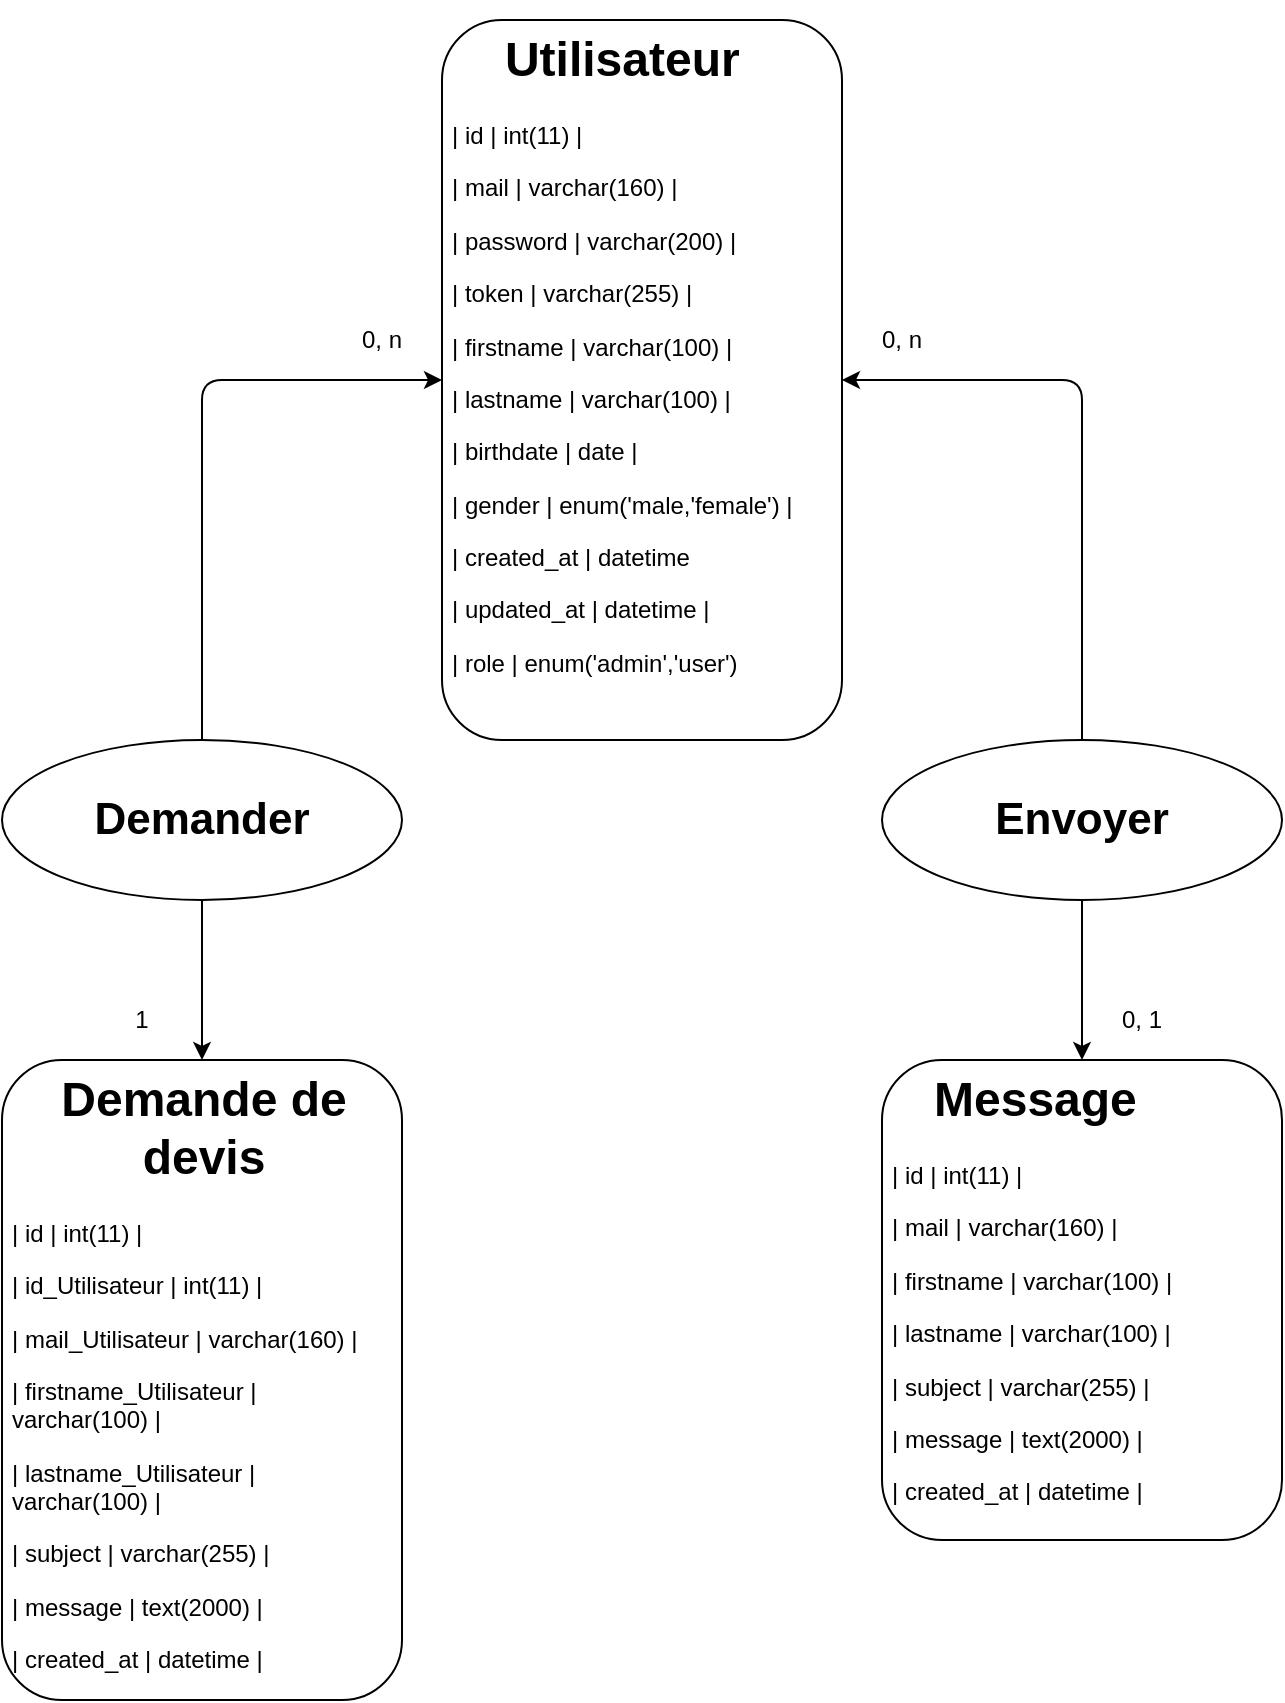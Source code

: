 <mxfile version="13.9.9" type="device"><diagram id="t9H7aw_hPc3UDhytQ2zN" name="Page-1"><mxGraphModel dx="1086" dy="806" grid="1" gridSize="10" guides="1" tooltips="1" connect="1" arrows="1" fold="1" page="1" pageScale="1" pageWidth="827" pageHeight="1169" math="0" shadow="0"><root><mxCell id="0"/><mxCell id="1" parent="0"/><mxCell id="uNmni-ImfrlnsWKDxFXQ-1" value="" style="rounded=1;whiteSpace=wrap;html=1;" vertex="1" parent="1"><mxGeometry x="300" y="120" width="200" height="360" as="geometry"/></mxCell><mxCell id="uNmni-ImfrlnsWKDxFXQ-4" value="" style="rounded=1;whiteSpace=wrap;html=1;" vertex="1" parent="1"><mxGeometry x="520" y="640" width="200" height="240" as="geometry"/></mxCell><mxCell id="uNmni-ImfrlnsWKDxFXQ-5" value="" style="rounded=1;whiteSpace=wrap;html=1;" vertex="1" parent="1"><mxGeometry x="80" y="640" width="200" height="320" as="geometry"/></mxCell><mxCell id="uNmni-ImfrlnsWKDxFXQ-6" value="&lt;h1 style=&quot;text-align: center&quot;&gt;Demande de devis&lt;/h1&gt;&lt;p&gt;|&amp;nbsp;id | int(11) |&amp;nbsp;&lt;br&gt;&lt;/p&gt;&lt;p&gt;|&amp;nbsp;id_Utilisateur | int(11) |&amp;nbsp;&lt;br&gt;&lt;/p&gt;&lt;p&gt;| mail_Utilisateur | varchar(160) |&amp;nbsp;&lt;/p&gt;&lt;p&gt;| firstname_Utilisateur | varchar(100) |&amp;nbsp;&lt;/p&gt;&lt;p&gt;| lastname_Utilisateur | varchar(100) |&amp;nbsp;&lt;/p&gt;&lt;p&gt;| subject | varchar(255) |&amp;nbsp;&lt;/p&gt;&lt;p&gt;| message | text(2000) |&amp;nbsp;&lt;/p&gt;&lt;p&gt;| created_at | datetime |&lt;/p&gt;" style="text;html=1;strokeColor=none;fillColor=none;spacing=5;spacingTop=-20;whiteSpace=wrap;overflow=hidden;rounded=0;" vertex="1" parent="1"><mxGeometry x="80" y="640" width="200" height="320" as="geometry"/></mxCell><mxCell id="uNmni-ImfrlnsWKDxFXQ-7" value="&lt;h1 style=&quot;text-align: center&quot;&gt;Message&lt;/h1&gt;|&amp;nbsp;&lt;span&gt;id         &#9;| int(11)      &#9;|&amp;nbsp;&lt;/span&gt;&lt;br&gt;&lt;p&gt;| mail      &#9;| varchar(160)  |&amp;nbsp;&lt;/p&gt;&lt;p&gt;| firstname  &#9;| varchar(100) &#9;|&amp;nbsp;&lt;/p&gt;&lt;p&gt;| lastname   &#9;| varchar(100) &#9;|&amp;nbsp;&lt;/p&gt;&lt;p&gt;| subject    &#9;| varchar(255) &#9;|&amp;nbsp;&lt;/p&gt;&lt;p&gt;| message    &#9;| text(2000) |&amp;nbsp;&lt;/p&gt;&lt;p&gt;| created_at &#9;| datetime     &#9;|&lt;/p&gt;" style="text;html=1;strokeColor=none;fillColor=none;spacing=5;spacingTop=-20;whiteSpace=wrap;overflow=hidden;rounded=0;" vertex="1" parent="1"><mxGeometry x="520" y="640" width="200" height="240" as="geometry"/></mxCell><mxCell id="uNmni-ImfrlnsWKDxFXQ-8" value="&lt;h1 style=&quot;text-align: center&quot;&gt;Utilisateur&lt;/h1&gt;|&amp;nbsp;&lt;span&gt;id         &#9;| int(11)              &#9;|&amp;nbsp;&lt;/span&gt;&lt;br&gt;&lt;p&gt;| mail       &#9;| varchar(160)         &#9;|&amp;nbsp;&lt;/p&gt;&lt;p&gt;| password   &#9;| varchar(200)         &#9;|&amp;nbsp;&lt;/p&gt;&lt;p&gt;| token      &#9;| varchar(255)         &#9;|&amp;nbsp;&lt;/p&gt;&lt;p&gt;| firstname  &#9;| varchar(100)         &#9;|&amp;nbsp;&lt;/p&gt;&lt;p&gt;| lastname   &#9;| varchar(100)         &#9;|&lt;/p&gt;&lt;p&gt;| birthdate  &#9;| date                 &#9;|&amp;nbsp;&lt;/p&gt;&lt;p&gt;| gender     &#9;| enum('male,'female') &#9;|&lt;/p&gt;&lt;p&gt;| created_at &#9;| datetime&amp;nbsp;&lt;/p&gt;&lt;p&gt;| updated_at &#9;| datetime             &#9;|&lt;/p&gt;&lt;p&gt;| role       &#9;| enum('admin','user')&lt;br&gt;&lt;/p&gt;" style="text;html=1;strokeColor=none;fillColor=none;spacing=5;spacingTop=-20;whiteSpace=wrap;overflow=hidden;rounded=0;" vertex="1" parent="1"><mxGeometry x="300" y="120" width="200" height="360" as="geometry"/></mxCell><mxCell id="uNmni-ImfrlnsWKDxFXQ-9" value="" style="endArrow=classic;startArrow=classic;html=1;entryX=1;entryY=0.5;entryDx=0;entryDy=0;exitX=0.5;exitY=0;exitDx=0;exitDy=0;" edge="1" parent="1" source="uNmni-ImfrlnsWKDxFXQ-7" target="uNmni-ImfrlnsWKDxFXQ-8"><mxGeometry width="50" height="50" relative="1" as="geometry"><mxPoint x="390" y="440" as="sourcePoint"/><mxPoint x="440" y="390" as="targetPoint"/><Array as="points"><mxPoint x="620" y="300"/></Array></mxGeometry></mxCell><mxCell id="uNmni-ImfrlnsWKDxFXQ-10" value="" style="endArrow=classic;startArrow=classic;html=1;exitX=0.5;exitY=0;exitDx=0;exitDy=0;entryX=0;entryY=0.5;entryDx=0;entryDy=0;" edge="1" parent="1" source="uNmni-ImfrlnsWKDxFXQ-6" target="uNmni-ImfrlnsWKDxFXQ-8"><mxGeometry width="50" height="50" relative="1" as="geometry"><mxPoint x="390" y="440" as="sourcePoint"/><mxPoint x="170" y="180" as="targetPoint"/><Array as="points"><mxPoint x="180" y="300"/></Array></mxGeometry></mxCell><mxCell id="uNmni-ImfrlnsWKDxFXQ-12" value="0, n" style="text;html=1;strokeColor=none;fillColor=none;align=center;verticalAlign=middle;whiteSpace=wrap;rounded=0;" vertex="1" parent="1"><mxGeometry x="250" y="270" width="40" height="20" as="geometry"/></mxCell><mxCell id="uNmni-ImfrlnsWKDxFXQ-13" value="0, n" style="text;html=1;strokeColor=none;fillColor=none;align=center;verticalAlign=middle;whiteSpace=wrap;rounded=0;" vertex="1" parent="1"><mxGeometry x="510" y="270" width="40" height="20" as="geometry"/></mxCell><mxCell id="uNmni-ImfrlnsWKDxFXQ-14" value="0, 1" style="text;html=1;strokeColor=none;fillColor=none;align=center;verticalAlign=middle;whiteSpace=wrap;rounded=0;" vertex="1" parent="1"><mxGeometry x="630" y="610" width="40" height="20" as="geometry"/></mxCell><mxCell id="uNmni-ImfrlnsWKDxFXQ-15" value="1" style="text;html=1;strokeColor=none;fillColor=none;align=center;verticalAlign=middle;whiteSpace=wrap;rounded=0;" vertex="1" parent="1"><mxGeometry x="130" y="610" width="40" height="20" as="geometry"/></mxCell><mxCell id="uNmni-ImfrlnsWKDxFXQ-18" value="&lt;b&gt;&lt;font style=&quot;font-size: 22px&quot;&gt;Envoyer&lt;/font&gt;&lt;/b&gt;" style="ellipse;whiteSpace=wrap;html=1;" vertex="1" parent="1"><mxGeometry x="520" y="480" width="200" height="80" as="geometry"/></mxCell><mxCell id="uNmni-ImfrlnsWKDxFXQ-20" value="&lt;b&gt;&lt;font style=&quot;font-size: 22px&quot;&gt;Demander&lt;/font&gt;&lt;/b&gt;" style="ellipse;whiteSpace=wrap;html=1;" vertex="1" parent="1"><mxGeometry x="80" y="480" width="200" height="80" as="geometry"/></mxCell></root></mxGraphModel></diagram></mxfile>